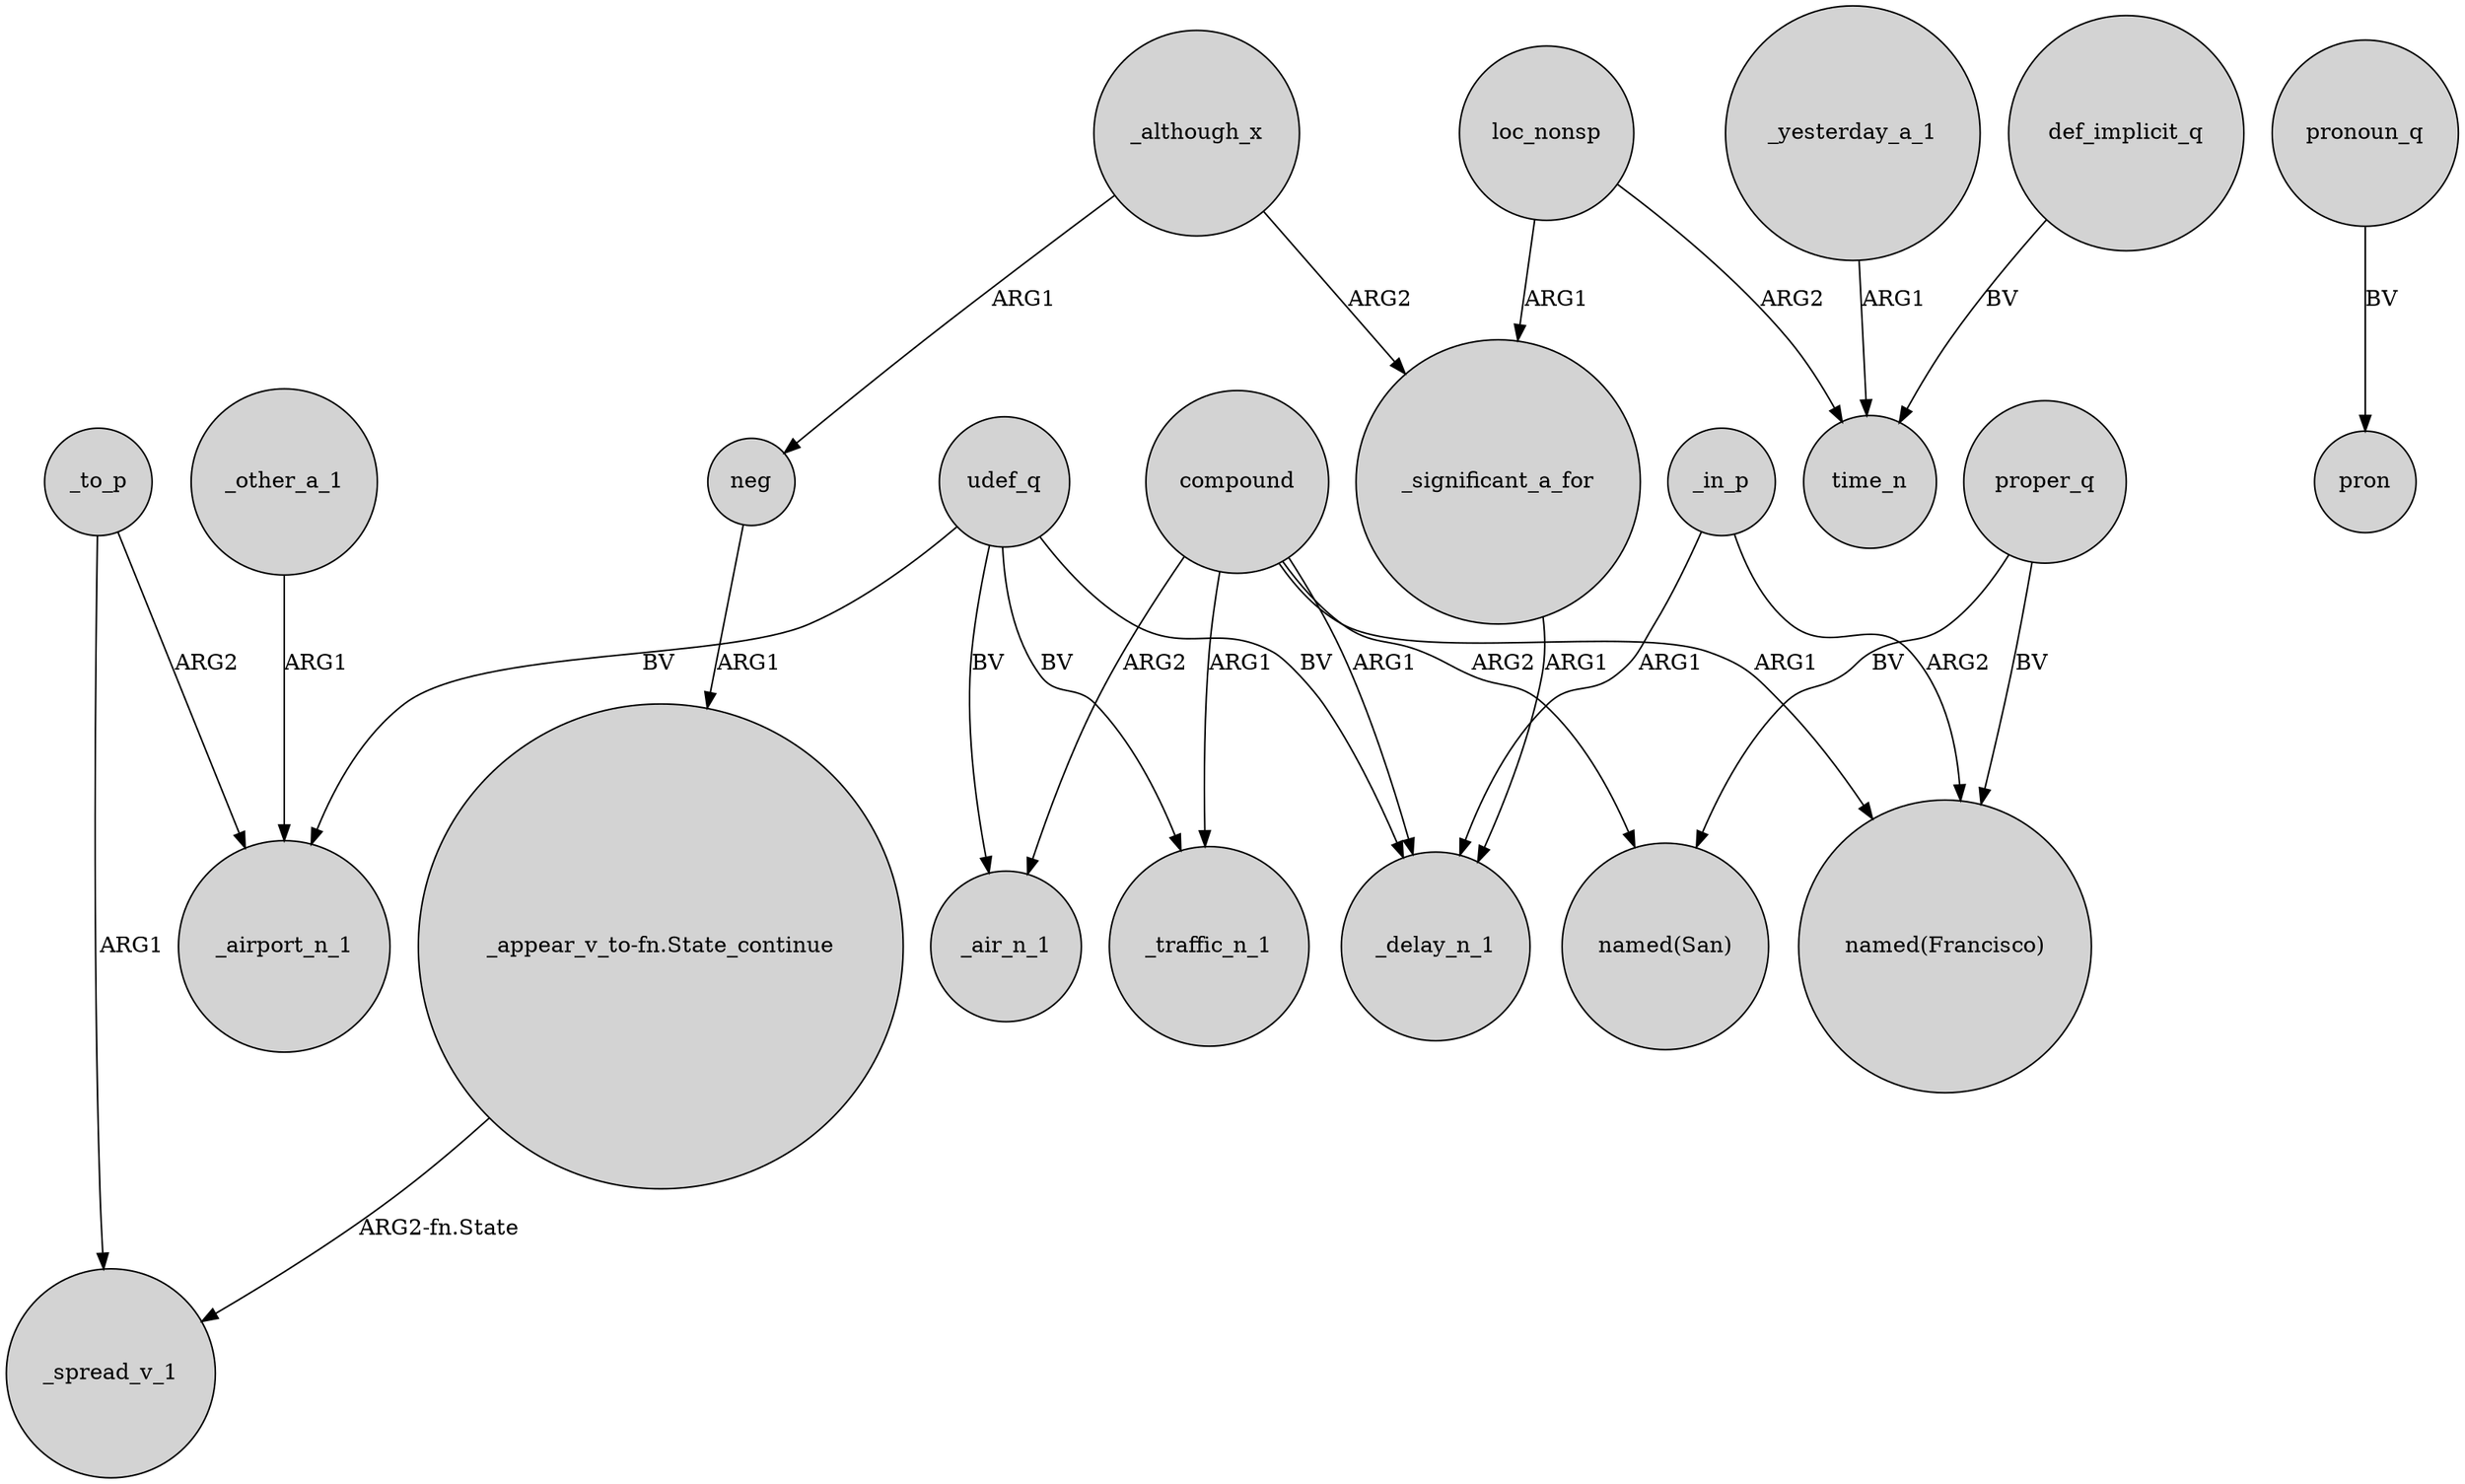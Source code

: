 digraph {
	node [shape=circle style=filled]
	_other_a_1 -> _airport_n_1 [label=ARG1]
	_although_x -> _significant_a_for [label=ARG2]
	compound -> _air_n_1 [label=ARG2]
	udef_q -> _traffic_n_1 [label=BV]
	udef_q -> _delay_n_1 [label=BV]
	udef_q -> _air_n_1 [label=BV]
	_in_p -> "named(Francisco)" [label=ARG2]
	loc_nonsp -> _significant_a_for [label=ARG1]
	_yesterday_a_1 -> time_n [label=ARG1]
	pronoun_q -> pron [label=BV]
	_to_p -> _spread_v_1 [label=ARG1]
	compound -> _traffic_n_1 [label=ARG1]
	_significant_a_for -> _delay_n_1 [label=ARG1]
	compound -> "named(Francisco)" [label=ARG1]
	"_appear_v_to-fn.State_continue" -> _spread_v_1 [label="ARG2-fn.State"]
	compound -> "named(San)" [label=ARG2]
	neg -> "_appear_v_to-fn.State_continue" [label=ARG1]
	loc_nonsp -> time_n [label=ARG2]
	_in_p -> _delay_n_1 [label=ARG1]
	proper_q -> "named(San)" [label=BV]
	_although_x -> neg [label=ARG1]
	proper_q -> "named(Francisco)" [label=BV]
	udef_q -> _airport_n_1 [label=BV]
	compound -> _delay_n_1 [label=ARG1]
	_to_p -> _airport_n_1 [label=ARG2]
	def_implicit_q -> time_n [label=BV]
}
